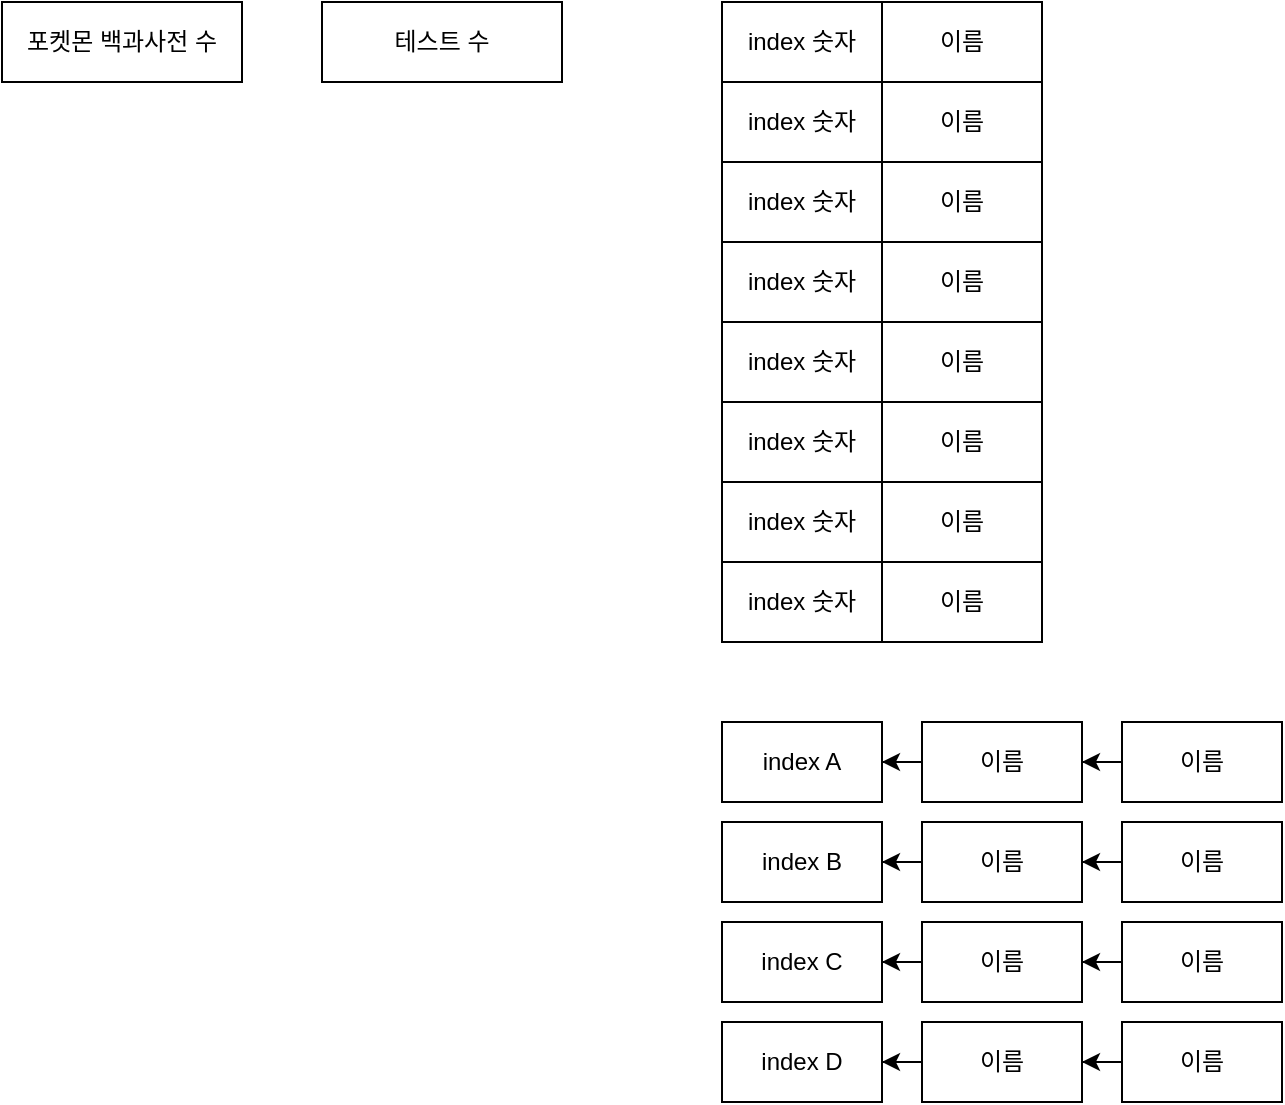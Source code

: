 <mxfile version="13.7.9" type="device"><diagram id="DcXlZjFWzkFawyM_dllo" name="페이지-1"><mxGraphModel dx="1422" dy="822" grid="1" gridSize="10" guides="1" tooltips="1" connect="1" arrows="1" fold="1" page="1" pageScale="1" pageWidth="10000" pageHeight="10000" math="0" shadow="0"><root><mxCell id="0"/><mxCell id="1" parent="0"/><mxCell id="c_aNu3psuxGQxVjEfcPQ-1" value="포켓몬 백과사전 수" style="rounded=0;whiteSpace=wrap;html=1;container=0;" vertex="1" parent="1"><mxGeometry x="640" y="360" width="120" height="40" as="geometry"/></mxCell><mxCell id="c_aNu3psuxGQxVjEfcPQ-2" value="테스트 수" style="rounded=0;whiteSpace=wrap;html=1;container=0;" vertex="1" parent="1"><mxGeometry x="800" y="360" width="120" height="40" as="geometry"/></mxCell><mxCell id="c_aNu3psuxGQxVjEfcPQ-3" value="index 숫자" style="rounded=0;whiteSpace=wrap;html=1;container=0;" vertex="1" parent="1"><mxGeometry x="1000" y="360" width="80" height="40" as="geometry"/></mxCell><mxCell id="c_aNu3psuxGQxVjEfcPQ-5" value="index 숫자" style="rounded=0;whiteSpace=wrap;html=1;container=0;" vertex="1" parent="1"><mxGeometry x="1000" y="400" width="80" height="40" as="geometry"/></mxCell><mxCell id="c_aNu3psuxGQxVjEfcPQ-7" value="index 숫자" style="rounded=0;whiteSpace=wrap;html=1;container=0;" vertex="1" parent="1"><mxGeometry x="1000" y="440" width="80" height="40" as="geometry"/></mxCell><mxCell id="c_aNu3psuxGQxVjEfcPQ-9" value="index 숫자" style="rounded=0;whiteSpace=wrap;html=1;container=0;" vertex="1" parent="1"><mxGeometry x="1000" y="480" width="80" height="40" as="geometry"/></mxCell><mxCell id="c_aNu3psuxGQxVjEfcPQ-11" value="index 숫자" style="rounded=0;whiteSpace=wrap;html=1;container=0;" vertex="1" parent="1"><mxGeometry x="1000" y="520" width="80" height="40" as="geometry"/></mxCell><mxCell id="c_aNu3psuxGQxVjEfcPQ-13" value="index 숫자" style="rounded=0;whiteSpace=wrap;html=1;container=0;" vertex="1" parent="1"><mxGeometry x="1000" y="560" width="80" height="40" as="geometry"/></mxCell><mxCell id="c_aNu3psuxGQxVjEfcPQ-15" value="index 숫자" style="rounded=0;whiteSpace=wrap;html=1;container=0;" vertex="1" parent="1"><mxGeometry x="1000" y="600" width="80" height="40" as="geometry"/></mxCell><mxCell id="c_aNu3psuxGQxVjEfcPQ-17" value="index 숫자" style="rounded=0;whiteSpace=wrap;html=1;container=0;" vertex="1" parent="1"><mxGeometry x="1000" y="640" width="80" height="40" as="geometry"/></mxCell><mxCell id="c_aNu3psuxGQxVjEfcPQ-4" value="이름" style="rounded=0;whiteSpace=wrap;html=1;container=0;" vertex="1" parent="1"><mxGeometry x="1080" y="360" width="80" height="40" as="geometry"/></mxCell><mxCell id="c_aNu3psuxGQxVjEfcPQ-6" value="이름" style="rounded=0;whiteSpace=wrap;html=1;container=0;" vertex="1" parent="1"><mxGeometry x="1080" y="400" width="80" height="40" as="geometry"/></mxCell><mxCell id="c_aNu3psuxGQxVjEfcPQ-8" value="이름" style="rounded=0;whiteSpace=wrap;html=1;container=0;" vertex="1" parent="1"><mxGeometry x="1080" y="440" width="80" height="40" as="geometry"/></mxCell><mxCell id="c_aNu3psuxGQxVjEfcPQ-10" value="이름" style="rounded=0;whiteSpace=wrap;html=1;container=0;" vertex="1" parent="1"><mxGeometry x="1080" y="480" width="80" height="40" as="geometry"/></mxCell><mxCell id="c_aNu3psuxGQxVjEfcPQ-12" value="이름" style="rounded=0;whiteSpace=wrap;html=1;container=0;" vertex="1" parent="1"><mxGeometry x="1080" y="520" width="80" height="40" as="geometry"/></mxCell><mxCell id="c_aNu3psuxGQxVjEfcPQ-14" value="이름" style="rounded=0;whiteSpace=wrap;html=1;container=0;" vertex="1" parent="1"><mxGeometry x="1080" y="560" width="80" height="40" as="geometry"/></mxCell><mxCell id="c_aNu3psuxGQxVjEfcPQ-16" value="이름" style="rounded=0;whiteSpace=wrap;html=1;container=0;" vertex="1" parent="1"><mxGeometry x="1080" y="600" width="80" height="40" as="geometry"/></mxCell><mxCell id="c_aNu3psuxGQxVjEfcPQ-18" value="이름" style="rounded=0;whiteSpace=wrap;html=1;container=0;" vertex="1" parent="1"><mxGeometry x="1080" y="640" width="80" height="40" as="geometry"/></mxCell><mxCell id="c_aNu3psuxGQxVjEfcPQ-22" value="index A" style="rounded=0;whiteSpace=wrap;html=1;container=0;" vertex="1" parent="1"><mxGeometry x="1000" y="720" width="80" height="40" as="geometry"/></mxCell><mxCell id="c_aNu3psuxGQxVjEfcPQ-52" value="" style="edgeStyle=orthogonalEdgeStyle;rounded=0;orthogonalLoop=1;jettySize=auto;html=1;" edge="1" parent="1" source="c_aNu3psuxGQxVjEfcPQ-50" target="c_aNu3psuxGQxVjEfcPQ-22"><mxGeometry relative="1" as="geometry"/></mxCell><mxCell id="c_aNu3psuxGQxVjEfcPQ-50" value="이름" style="rounded=0;whiteSpace=wrap;html=1;container=0;" vertex="1" parent="1"><mxGeometry x="1100" y="720" width="80" height="40" as="geometry"/></mxCell><mxCell id="c_aNu3psuxGQxVjEfcPQ-53" value="" style="edgeStyle=orthogonalEdgeStyle;rounded=0;orthogonalLoop=1;jettySize=auto;html=1;" edge="1" parent="1" source="c_aNu3psuxGQxVjEfcPQ-51" target="c_aNu3psuxGQxVjEfcPQ-50"><mxGeometry relative="1" as="geometry"/></mxCell><mxCell id="c_aNu3psuxGQxVjEfcPQ-51" value="이름" style="rounded=0;whiteSpace=wrap;html=1;container=0;" vertex="1" parent="1"><mxGeometry x="1200" y="720" width="80" height="40" as="geometry"/></mxCell><mxCell id="c_aNu3psuxGQxVjEfcPQ-56" value="index B" style="rounded=0;whiteSpace=wrap;html=1;container=0;" vertex="1" parent="1"><mxGeometry x="1000" y="770" width="80" height="40" as="geometry"/></mxCell><mxCell id="c_aNu3psuxGQxVjEfcPQ-57" value="" style="edgeStyle=orthogonalEdgeStyle;rounded=0;orthogonalLoop=1;jettySize=auto;html=1;" edge="1" source="c_aNu3psuxGQxVjEfcPQ-58" target="c_aNu3psuxGQxVjEfcPQ-56" parent="1"><mxGeometry relative="1" as="geometry"/></mxCell><mxCell id="c_aNu3psuxGQxVjEfcPQ-58" value="이름" style="rounded=0;whiteSpace=wrap;html=1;container=0;" vertex="1" parent="1"><mxGeometry x="1100" y="770" width="80" height="40" as="geometry"/></mxCell><mxCell id="c_aNu3psuxGQxVjEfcPQ-59" value="" style="edgeStyle=orthogonalEdgeStyle;rounded=0;orthogonalLoop=1;jettySize=auto;html=1;" edge="1" source="c_aNu3psuxGQxVjEfcPQ-60" target="c_aNu3psuxGQxVjEfcPQ-58" parent="1"><mxGeometry relative="1" as="geometry"/></mxCell><mxCell id="c_aNu3psuxGQxVjEfcPQ-60" value="이름" style="rounded=0;whiteSpace=wrap;html=1;container=0;" vertex="1" parent="1"><mxGeometry x="1200" y="770" width="80" height="40" as="geometry"/></mxCell><mxCell id="c_aNu3psuxGQxVjEfcPQ-61" value="index C" style="rounded=0;whiteSpace=wrap;html=1;container=0;" vertex="1" parent="1"><mxGeometry x="1000" y="820" width="80" height="40" as="geometry"/></mxCell><mxCell id="c_aNu3psuxGQxVjEfcPQ-62" value="" style="edgeStyle=orthogonalEdgeStyle;rounded=0;orthogonalLoop=1;jettySize=auto;html=1;" edge="1" source="c_aNu3psuxGQxVjEfcPQ-63" target="c_aNu3psuxGQxVjEfcPQ-61" parent="1"><mxGeometry relative="1" as="geometry"/></mxCell><mxCell id="c_aNu3psuxGQxVjEfcPQ-63" value="이름" style="rounded=0;whiteSpace=wrap;html=1;container=0;" vertex="1" parent="1"><mxGeometry x="1100" y="820" width="80" height="40" as="geometry"/></mxCell><mxCell id="c_aNu3psuxGQxVjEfcPQ-64" value="" style="edgeStyle=orthogonalEdgeStyle;rounded=0;orthogonalLoop=1;jettySize=auto;html=1;" edge="1" source="c_aNu3psuxGQxVjEfcPQ-65" target="c_aNu3psuxGQxVjEfcPQ-63" parent="1"><mxGeometry relative="1" as="geometry"/></mxCell><mxCell id="c_aNu3psuxGQxVjEfcPQ-65" value="이름" style="rounded=0;whiteSpace=wrap;html=1;container=0;" vertex="1" parent="1"><mxGeometry x="1200" y="820" width="80" height="40" as="geometry"/></mxCell><mxCell id="c_aNu3psuxGQxVjEfcPQ-66" value="index D" style="rounded=0;whiteSpace=wrap;html=1;container=0;" vertex="1" parent="1"><mxGeometry x="1000" y="870" width="80" height="40" as="geometry"/></mxCell><mxCell id="c_aNu3psuxGQxVjEfcPQ-67" value="" style="edgeStyle=orthogonalEdgeStyle;rounded=0;orthogonalLoop=1;jettySize=auto;html=1;" edge="1" source="c_aNu3psuxGQxVjEfcPQ-68" target="c_aNu3psuxGQxVjEfcPQ-66" parent="1"><mxGeometry relative="1" as="geometry"/></mxCell><mxCell id="c_aNu3psuxGQxVjEfcPQ-68" value="이름" style="rounded=0;whiteSpace=wrap;html=1;container=0;" vertex="1" parent="1"><mxGeometry x="1100" y="870" width="80" height="40" as="geometry"/></mxCell><mxCell id="c_aNu3psuxGQxVjEfcPQ-69" value="" style="edgeStyle=orthogonalEdgeStyle;rounded=0;orthogonalLoop=1;jettySize=auto;html=1;" edge="1" source="c_aNu3psuxGQxVjEfcPQ-70" target="c_aNu3psuxGQxVjEfcPQ-68" parent="1"><mxGeometry relative="1" as="geometry"/></mxCell><mxCell id="c_aNu3psuxGQxVjEfcPQ-70" value="이름" style="rounded=0;whiteSpace=wrap;html=1;container=0;" vertex="1" parent="1"><mxGeometry x="1200" y="870" width="80" height="40" as="geometry"/></mxCell></root></mxGraphModel></diagram></mxfile>